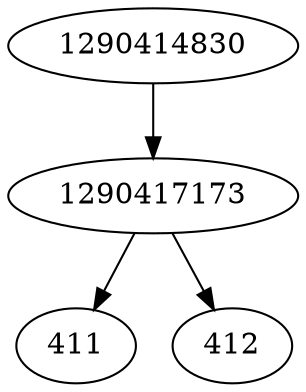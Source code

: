 strict digraph  {
411;
412;
1290417173;
1290414830;
1290417173 -> 411;
1290417173 -> 412;
1290414830 -> 1290417173;
}
